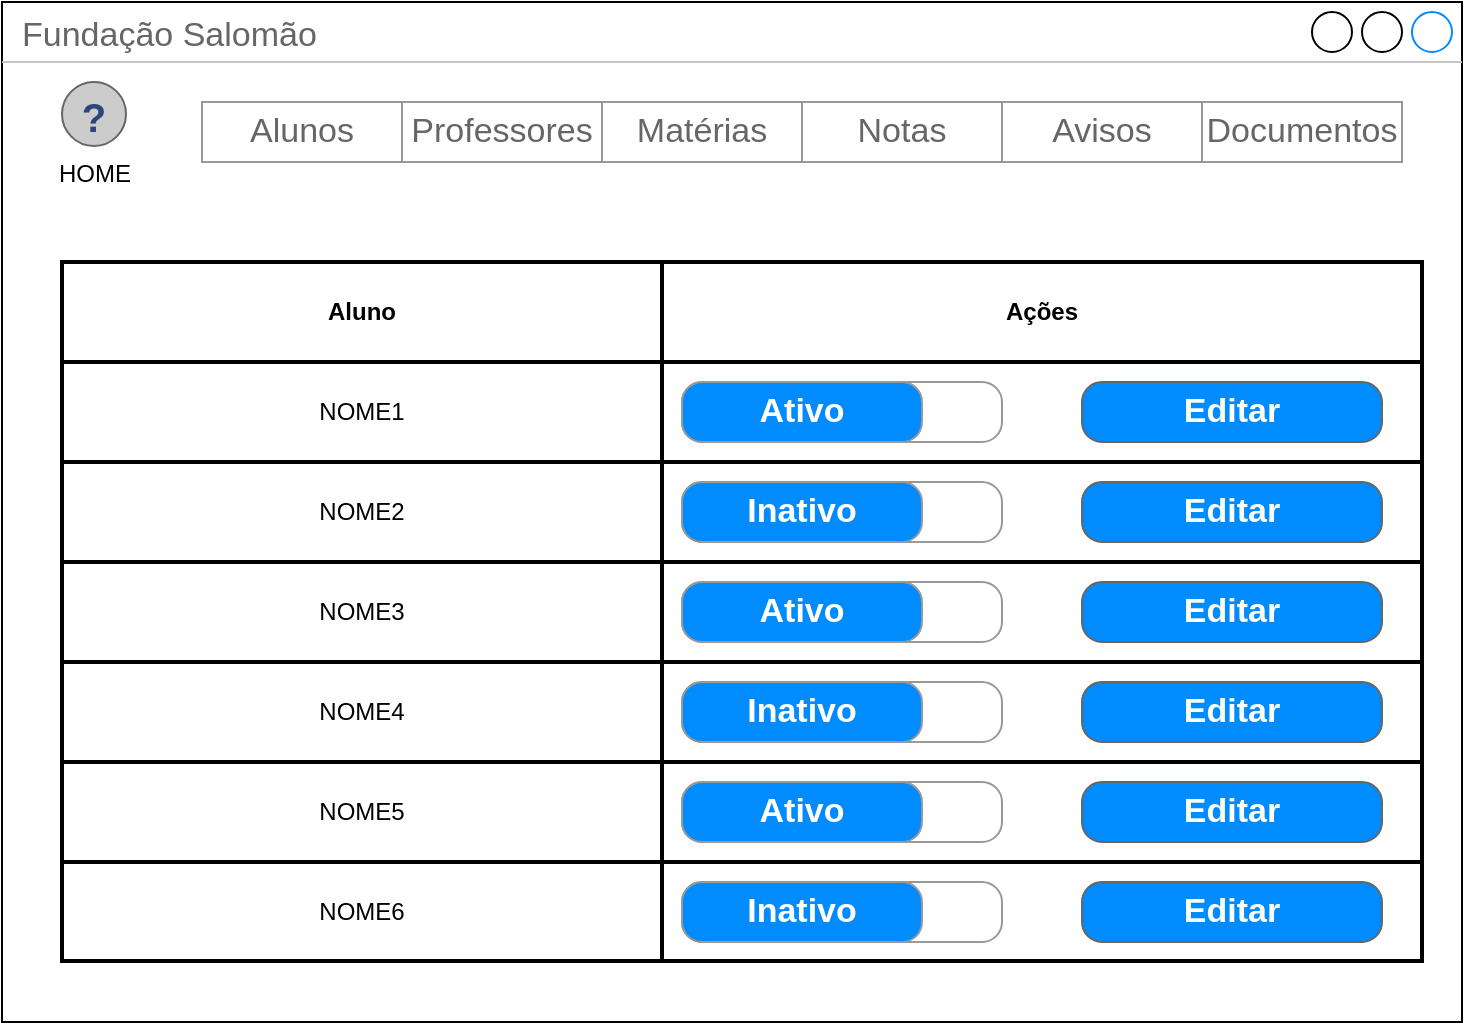 <mxfile version="21.3.7" type="device">
  <diagram name="Página-1" id="Jkc078h2hcOx-05Bufs_">
    <mxGraphModel dx="880" dy="570" grid="1" gridSize="10" guides="1" tooltips="1" connect="1" arrows="1" fold="1" page="1" pageScale="1" pageWidth="827" pageHeight="1169" math="0" shadow="0">
      <root>
        <mxCell id="0" />
        <mxCell id="1" parent="0" />
        <mxCell id="MRH6tuEuY3I-kxTHl0fX-1" value="Fundação Salomão" style="strokeWidth=1;shadow=0;dashed=0;align=center;html=1;shape=mxgraph.mockup.containers.window;align=left;verticalAlign=top;spacingLeft=8;strokeColor2=#008cff;strokeColor3=#c4c4c4;fontColor=#666666;mainText=;fontSize=17;labelBackgroundColor=none;whiteSpace=wrap;" parent="1" vertex="1">
          <mxGeometry x="70" y="40" width="730" height="510" as="geometry" />
        </mxCell>
        <mxCell id="MRH6tuEuY3I-kxTHl0fX-2" value="" style="strokeWidth=1;shadow=0;dashed=0;align=center;html=1;shape=mxgraph.mockup.forms.rrect;rSize=0;strokeColor=#999999;" parent="1" vertex="1">
          <mxGeometry x="170" y="90" width="600" height="30" as="geometry" />
        </mxCell>
        <mxCell id="MRH6tuEuY3I-kxTHl0fX-3" value="Alunos" style="strokeColor=inherit;fillColor=inherit;gradientColor=inherit;strokeWidth=1;shadow=0;dashed=0;align=center;html=1;shape=mxgraph.mockup.forms.rrect;rSize=0;fontSize=17;fontColor=#666666;whiteSpace=wrap;" parent="MRH6tuEuY3I-kxTHl0fX-2" vertex="1">
          <mxGeometry width="100" height="30" as="geometry" />
        </mxCell>
        <mxCell id="MRH6tuEuY3I-kxTHl0fX-4" value="Professores" style="strokeColor=inherit;fillColor=inherit;gradientColor=inherit;strokeWidth=1;shadow=0;dashed=0;align=center;html=1;shape=mxgraph.mockup.forms.rrect;rSize=0;fontSize=17;fontColor=#666666;whiteSpace=wrap;" parent="MRH6tuEuY3I-kxTHl0fX-2" vertex="1">
          <mxGeometry x="100" width="100" height="30" as="geometry" />
        </mxCell>
        <mxCell id="MRH6tuEuY3I-kxTHl0fX-5" value="Matérias" style="strokeColor=inherit;fillColor=inherit;gradientColor=inherit;strokeWidth=1;shadow=0;dashed=0;align=center;html=1;shape=mxgraph.mockup.forms.rrect;rSize=0;fontSize=17;fontColor=#666666;whiteSpace=wrap;" parent="MRH6tuEuY3I-kxTHl0fX-2" vertex="1">
          <mxGeometry x="200" width="100" height="30" as="geometry" />
        </mxCell>
        <mxCell id="MRH6tuEuY3I-kxTHl0fX-6" value="Notas" style="strokeColor=inherit;fillColor=inherit;gradientColor=inherit;strokeWidth=1;shadow=0;dashed=0;align=center;html=1;shape=mxgraph.mockup.forms.rrect;rSize=0;fontSize=17;fontColor=#666666;whiteSpace=wrap;" parent="MRH6tuEuY3I-kxTHl0fX-2" vertex="1">
          <mxGeometry x="300" width="100" height="30" as="geometry" />
        </mxCell>
        <mxCell id="MRH6tuEuY3I-kxTHl0fX-7" value="Avisos" style="strokeColor=inherit;fillColor=inherit;gradientColor=inherit;strokeWidth=1;shadow=0;dashed=0;align=center;html=1;shape=mxgraph.mockup.forms.rrect;rSize=0;fontSize=17;fontColor=#666666;whiteSpace=wrap;" parent="MRH6tuEuY3I-kxTHl0fX-2" vertex="1">
          <mxGeometry x="400" width="100" height="30" as="geometry" />
        </mxCell>
        <mxCell id="MRH6tuEuY3I-kxTHl0fX-8" value="Documentos" style="strokeColor=inherit;fillColor=inherit;gradientColor=inherit;strokeWidth=1;shadow=0;dashed=0;align=center;html=1;shape=mxgraph.mockup.forms.rrect;rSize=0;fontSize=17;fontColor=#666666;whiteSpace=wrap;" parent="MRH6tuEuY3I-kxTHl0fX-2" vertex="1">
          <mxGeometry x="500" width="100" height="30" as="geometry" />
        </mxCell>
        <mxCell id="MRH6tuEuY3I-kxTHl0fX-11" value="HOME" style="verticalLabelPosition=bottom;shadow=0;dashed=0;align=center;html=1;verticalAlign=top;strokeWidth=1;shape=mxgraph.mockup.misc.help_icon;" parent="1" vertex="1">
          <mxGeometry x="100" y="80" width="32" height="32" as="geometry" />
        </mxCell>
        <mxCell id="nSienLtsKH12aeZlyGIM-83" value="" style="group" parent="1" vertex="1" connectable="0">
          <mxGeometry x="100" y="170" width="680" height="340" as="geometry" />
        </mxCell>
        <mxCell id="nSienLtsKH12aeZlyGIM-58" value="" style="shape=table;html=1;whiteSpace=wrap;startSize=0;container=1;collapsible=0;childLayout=tableLayout;strokeWidth=2;" parent="nSienLtsKH12aeZlyGIM-83" vertex="1">
          <mxGeometry width="680" height="150" as="geometry" />
        </mxCell>
        <mxCell id="nSienLtsKH12aeZlyGIM-59" value="" style="shape=tableRow;horizontal=0;startSize=0;swimlaneHead=0;swimlaneBody=0;top=0;left=0;bottom=0;right=0;collapsible=0;dropTarget=0;fillColor=none;points=[[0,0.5],[1,0.5]];portConstraint=eastwest;" parent="nSienLtsKH12aeZlyGIM-58" vertex="1">
          <mxGeometry width="680" height="50" as="geometry" />
        </mxCell>
        <mxCell id="nSienLtsKH12aeZlyGIM-60" value="Aluno" style="shape=partialRectangle;html=1;whiteSpace=wrap;connectable=0;fillColor=none;top=0;left=0;bottom=0;right=0;overflow=hidden;fontStyle=1" parent="nSienLtsKH12aeZlyGIM-59" vertex="1">
          <mxGeometry width="300" height="50" as="geometry">
            <mxRectangle width="300" height="50" as="alternateBounds" />
          </mxGeometry>
        </mxCell>
        <mxCell id="nSienLtsKH12aeZlyGIM-61" value="Ações" style="shape=partialRectangle;html=1;whiteSpace=wrap;connectable=0;fillColor=none;top=0;left=0;bottom=0;right=0;overflow=hidden;fontStyle=1" parent="nSienLtsKH12aeZlyGIM-59" vertex="1">
          <mxGeometry x="300" width="380" height="50" as="geometry">
            <mxRectangle width="380" height="50" as="alternateBounds" />
          </mxGeometry>
        </mxCell>
        <mxCell id="nSienLtsKH12aeZlyGIM-62" value="" style="shape=tableRow;horizontal=0;startSize=0;swimlaneHead=0;swimlaneBody=0;top=0;left=0;bottom=0;right=0;collapsible=0;dropTarget=0;fillColor=none;points=[[0,0.5],[1,0.5]];portConstraint=eastwest;" parent="nSienLtsKH12aeZlyGIM-58" vertex="1">
          <mxGeometry y="50" width="680" height="50" as="geometry" />
        </mxCell>
        <mxCell id="nSienLtsKH12aeZlyGIM-63" value="NOME1" style="shape=partialRectangle;html=1;whiteSpace=wrap;connectable=0;fillColor=none;top=0;left=0;bottom=0;right=0;overflow=hidden;" parent="nSienLtsKH12aeZlyGIM-62" vertex="1">
          <mxGeometry width="300" height="50" as="geometry">
            <mxRectangle width="300" height="50" as="alternateBounds" />
          </mxGeometry>
        </mxCell>
        <mxCell id="nSienLtsKH12aeZlyGIM-64" value="" style="shape=partialRectangle;html=1;whiteSpace=wrap;connectable=0;fillColor=none;top=0;left=0;bottom=0;right=0;overflow=hidden;" parent="nSienLtsKH12aeZlyGIM-62" vertex="1">
          <mxGeometry x="300" width="380" height="50" as="geometry">
            <mxRectangle width="380" height="50" as="alternateBounds" />
          </mxGeometry>
        </mxCell>
        <mxCell id="nSienLtsKH12aeZlyGIM-65" value="" style="shape=tableRow;horizontal=0;startSize=0;swimlaneHead=0;swimlaneBody=0;top=0;left=0;bottom=0;right=0;collapsible=0;dropTarget=0;fillColor=none;points=[[0,0.5],[1,0.5]];portConstraint=eastwest;" parent="nSienLtsKH12aeZlyGIM-58" vertex="1">
          <mxGeometry y="100" width="680" height="50" as="geometry" />
        </mxCell>
        <mxCell id="nSienLtsKH12aeZlyGIM-66" value="NOME2" style="shape=partialRectangle;html=1;whiteSpace=wrap;connectable=0;fillColor=none;top=0;left=0;bottom=0;right=0;overflow=hidden;" parent="nSienLtsKH12aeZlyGIM-65" vertex="1">
          <mxGeometry width="300" height="50" as="geometry">
            <mxRectangle width="300" height="50" as="alternateBounds" />
          </mxGeometry>
        </mxCell>
        <mxCell id="nSienLtsKH12aeZlyGIM-67" value="" style="shape=partialRectangle;html=1;whiteSpace=wrap;connectable=0;fillColor=none;top=0;left=0;bottom=0;right=0;overflow=hidden;" parent="nSienLtsKH12aeZlyGIM-65" vertex="1">
          <mxGeometry x="300" width="380" height="50" as="geometry">
            <mxRectangle width="380" height="50" as="alternateBounds" />
          </mxGeometry>
        </mxCell>
        <mxCell id="nSienLtsKH12aeZlyGIM-69" value="" style="shape=table;html=1;whiteSpace=wrap;startSize=0;container=1;collapsible=0;childLayout=tableLayout;strokeWidth=2;" parent="nSienLtsKH12aeZlyGIM-83" vertex="1">
          <mxGeometry y="149.996" width="680" height="199.536" as="geometry" />
        </mxCell>
        <mxCell id="nSienLtsKH12aeZlyGIM-70" value="" style="shape=tableRow;horizontal=0;startSize=0;swimlaneHead=0;swimlaneBody=0;top=0;left=0;bottom=0;right=0;collapsible=0;dropTarget=0;fillColor=none;points=[[0,0.5],[1,0.5]];portConstraint=eastwest;" parent="nSienLtsKH12aeZlyGIM-69" vertex="1">
          <mxGeometry width="680" height="50" as="geometry" />
        </mxCell>
        <mxCell id="nSienLtsKH12aeZlyGIM-71" value="NOME3" style="shape=partialRectangle;html=1;whiteSpace=wrap;connectable=0;fillColor=none;top=0;left=0;bottom=0;right=0;overflow=hidden;fontStyle=0" parent="nSienLtsKH12aeZlyGIM-70" vertex="1">
          <mxGeometry width="300" height="50" as="geometry">
            <mxRectangle width="300" height="50" as="alternateBounds" />
          </mxGeometry>
        </mxCell>
        <mxCell id="nSienLtsKH12aeZlyGIM-72" value="" style="shape=partialRectangle;html=1;whiteSpace=wrap;connectable=0;fillColor=none;top=0;left=0;bottom=0;right=0;overflow=hidden;fontStyle=1" parent="nSienLtsKH12aeZlyGIM-70" vertex="1">
          <mxGeometry x="300" width="380" height="50" as="geometry">
            <mxRectangle width="380" height="50" as="alternateBounds" />
          </mxGeometry>
        </mxCell>
        <mxCell id="nSienLtsKH12aeZlyGIM-79" value="" style="shape=tableRow;horizontal=0;startSize=0;swimlaneHead=0;swimlaneBody=0;top=0;left=0;bottom=0;right=0;collapsible=0;dropTarget=0;fillColor=none;points=[[0,0.5],[1,0.5]];portConstraint=eastwest;" parent="nSienLtsKH12aeZlyGIM-69" vertex="1">
          <mxGeometry y="50" width="680" height="50" as="geometry" />
        </mxCell>
        <mxCell id="nSienLtsKH12aeZlyGIM-80" value="NOME4" style="shape=partialRectangle;html=1;whiteSpace=wrap;connectable=0;fillColor=none;top=0;left=0;bottom=0;right=0;overflow=hidden;" parent="nSienLtsKH12aeZlyGIM-79" vertex="1">
          <mxGeometry width="300" height="50" as="geometry">
            <mxRectangle width="300" height="50" as="alternateBounds" />
          </mxGeometry>
        </mxCell>
        <mxCell id="nSienLtsKH12aeZlyGIM-81" value="" style="shape=partialRectangle;html=1;whiteSpace=wrap;connectable=0;fillColor=none;top=0;left=0;bottom=0;right=0;overflow=hidden;" parent="nSienLtsKH12aeZlyGIM-79" vertex="1">
          <mxGeometry x="300" width="380" height="50" as="geometry">
            <mxRectangle width="380" height="50" as="alternateBounds" />
          </mxGeometry>
        </mxCell>
        <mxCell id="nSienLtsKH12aeZlyGIM-73" value="" style="shape=tableRow;horizontal=0;startSize=0;swimlaneHead=0;swimlaneBody=0;top=0;left=0;bottom=0;right=0;collapsible=0;dropTarget=0;fillColor=none;points=[[0,0.5],[1,0.5]];portConstraint=eastwest;" parent="nSienLtsKH12aeZlyGIM-69" vertex="1">
          <mxGeometry y="100" width="680" height="50" as="geometry" />
        </mxCell>
        <mxCell id="nSienLtsKH12aeZlyGIM-74" value="NOME5" style="shape=partialRectangle;html=1;whiteSpace=wrap;connectable=0;fillColor=none;top=0;left=0;bottom=0;right=0;overflow=hidden;" parent="nSienLtsKH12aeZlyGIM-73" vertex="1">
          <mxGeometry width="300" height="50" as="geometry">
            <mxRectangle width="300" height="50" as="alternateBounds" />
          </mxGeometry>
        </mxCell>
        <mxCell id="nSienLtsKH12aeZlyGIM-75" value="" style="shape=partialRectangle;html=1;whiteSpace=wrap;connectable=0;fillColor=none;top=0;left=0;bottom=0;right=0;overflow=hidden;" parent="nSienLtsKH12aeZlyGIM-73" vertex="1">
          <mxGeometry x="300" width="380" height="50" as="geometry">
            <mxRectangle width="380" height="50" as="alternateBounds" />
          </mxGeometry>
        </mxCell>
        <mxCell id="nSienLtsKH12aeZlyGIM-76" value="" style="shape=tableRow;horizontal=0;startSize=0;swimlaneHead=0;swimlaneBody=0;top=0;left=0;bottom=0;right=0;collapsible=0;dropTarget=0;fillColor=none;points=[[0,0.5],[1,0.5]];portConstraint=eastwest;" parent="nSienLtsKH12aeZlyGIM-69" vertex="1">
          <mxGeometry y="150" width="680" height="50" as="geometry" />
        </mxCell>
        <mxCell id="nSienLtsKH12aeZlyGIM-77" value="NOME6" style="shape=partialRectangle;html=1;whiteSpace=wrap;connectable=0;fillColor=none;top=0;left=0;bottom=0;right=0;overflow=hidden;" parent="nSienLtsKH12aeZlyGIM-76" vertex="1">
          <mxGeometry width="300" height="50" as="geometry">
            <mxRectangle width="300" height="50" as="alternateBounds" />
          </mxGeometry>
        </mxCell>
        <mxCell id="nSienLtsKH12aeZlyGIM-78" value="" style="shape=partialRectangle;html=1;whiteSpace=wrap;connectable=0;fillColor=none;top=0;left=0;bottom=0;right=0;overflow=hidden;" parent="nSienLtsKH12aeZlyGIM-76" vertex="1">
          <mxGeometry x="300" width="380" height="50" as="geometry">
            <mxRectangle width="380" height="50" as="alternateBounds" />
          </mxGeometry>
        </mxCell>
        <mxCell id="nSienLtsKH12aeZlyGIM-84" value="Ativo" style="strokeWidth=1;shadow=0;dashed=0;align=center;html=1;shape=mxgraph.mockup.buttons.onOffButton;gradientColor=none;strokeColor=#999999;buttonState=on;fillColor2=#008cff;fontColor=#ffffff;fontSize=17;mainText=;spacingRight=40;fontStyle=1;whiteSpace=wrap;" parent="nSienLtsKH12aeZlyGIM-83" vertex="1">
          <mxGeometry x="310" y="60" width="160" height="30" as="geometry" />
        </mxCell>
        <mxCell id="nSienLtsKH12aeZlyGIM-85" value="Inativo" style="strokeWidth=1;shadow=0;dashed=0;align=center;html=1;shape=mxgraph.mockup.buttons.onOffButton;gradientColor=none;strokeColor=#999999;buttonState=on;fillColor2=#008cff;fontColor=#ffffff;fontSize=17;mainText=;spacingRight=40;fontStyle=1;whiteSpace=wrap;" parent="nSienLtsKH12aeZlyGIM-83" vertex="1">
          <mxGeometry x="310" y="110" width="160" height="30" as="geometry" />
        </mxCell>
        <mxCell id="nSienLtsKH12aeZlyGIM-86" value="Ativo" style="strokeWidth=1;shadow=0;dashed=0;align=center;html=1;shape=mxgraph.mockup.buttons.onOffButton;gradientColor=none;strokeColor=#999999;buttonState=on;fillColor2=#008cff;fontColor=#ffffff;fontSize=17;mainText=;spacingRight=40;fontStyle=1;whiteSpace=wrap;" parent="nSienLtsKH12aeZlyGIM-83" vertex="1">
          <mxGeometry x="310" y="160" width="160" height="30" as="geometry" />
        </mxCell>
        <mxCell id="nSienLtsKH12aeZlyGIM-87" value="Inativo" style="strokeWidth=1;shadow=0;dashed=0;align=center;html=1;shape=mxgraph.mockup.buttons.onOffButton;gradientColor=none;strokeColor=#999999;buttonState=on;fillColor2=#008cff;fontColor=#ffffff;fontSize=17;mainText=;spacingRight=40;fontStyle=1;whiteSpace=wrap;" parent="nSienLtsKH12aeZlyGIM-83" vertex="1">
          <mxGeometry x="310" y="210" width="160" height="30" as="geometry" />
        </mxCell>
        <mxCell id="nSienLtsKH12aeZlyGIM-88" value="Ativo" style="strokeWidth=1;shadow=0;dashed=0;align=center;html=1;shape=mxgraph.mockup.buttons.onOffButton;gradientColor=none;strokeColor=#999999;buttonState=on;fillColor2=#008cff;fontColor=#ffffff;fontSize=17;mainText=;spacingRight=40;fontStyle=1;whiteSpace=wrap;" parent="nSienLtsKH12aeZlyGIM-83" vertex="1">
          <mxGeometry x="310" y="260" width="160" height="30" as="geometry" />
        </mxCell>
        <mxCell id="nSienLtsKH12aeZlyGIM-90" value="Editar" style="strokeWidth=1;shadow=0;dashed=0;align=center;html=1;shape=mxgraph.mockup.buttons.button;strokeColor=#666666;fontColor=#ffffff;mainText=;buttonStyle=round;fontSize=17;fontStyle=1;fillColor=#008cff;whiteSpace=wrap;" parent="nSienLtsKH12aeZlyGIM-83" vertex="1">
          <mxGeometry x="510" y="60" width="150" height="30" as="geometry" />
        </mxCell>
        <mxCell id="nSienLtsKH12aeZlyGIM-91" value="Editar" style="strokeWidth=1;shadow=0;dashed=0;align=center;html=1;shape=mxgraph.mockup.buttons.button;strokeColor=#666666;fontColor=#ffffff;mainText=;buttonStyle=round;fontSize=17;fontStyle=1;fillColor=#008cff;whiteSpace=wrap;" parent="nSienLtsKH12aeZlyGIM-83" vertex="1">
          <mxGeometry x="510" y="110" width="150" height="30" as="geometry" />
        </mxCell>
        <mxCell id="nSienLtsKH12aeZlyGIM-92" value="Editar" style="strokeWidth=1;shadow=0;dashed=0;align=center;html=1;shape=mxgraph.mockup.buttons.button;strokeColor=#666666;fontColor=#ffffff;mainText=;buttonStyle=round;fontSize=17;fontStyle=1;fillColor=#008cff;whiteSpace=wrap;" parent="nSienLtsKH12aeZlyGIM-83" vertex="1">
          <mxGeometry x="510" y="160" width="150" height="30" as="geometry" />
        </mxCell>
        <mxCell id="nSienLtsKH12aeZlyGIM-93" value="Editar" style="strokeWidth=1;shadow=0;dashed=0;align=center;html=1;shape=mxgraph.mockup.buttons.button;strokeColor=#666666;fontColor=#ffffff;mainText=;buttonStyle=round;fontSize=17;fontStyle=1;fillColor=#008cff;whiteSpace=wrap;" parent="nSienLtsKH12aeZlyGIM-83" vertex="1">
          <mxGeometry x="510" y="210" width="150" height="30" as="geometry" />
        </mxCell>
        <mxCell id="nSienLtsKH12aeZlyGIM-96" value="Editar" style="strokeWidth=1;shadow=0;dashed=0;align=center;html=1;shape=mxgraph.mockup.buttons.button;strokeColor=#666666;fontColor=#ffffff;mainText=;buttonStyle=round;fontSize=17;fontStyle=1;fillColor=#008cff;whiteSpace=wrap;" parent="nSienLtsKH12aeZlyGIM-83" vertex="1">
          <mxGeometry x="510" y="260" width="150" height="30" as="geometry" />
        </mxCell>
        <mxCell id="nSienLtsKH12aeZlyGIM-98" value="Editar" style="strokeWidth=1;shadow=0;dashed=0;align=center;html=1;shape=mxgraph.mockup.buttons.button;strokeColor=#666666;fontColor=#ffffff;mainText=;buttonStyle=round;fontSize=17;fontStyle=1;fillColor=#008cff;whiteSpace=wrap;" parent="nSienLtsKH12aeZlyGIM-83" vertex="1">
          <mxGeometry x="510" y="310" width="150" height="30" as="geometry" />
        </mxCell>
        <mxCell id="nSienLtsKH12aeZlyGIM-89" value="Inativo" style="strokeWidth=1;shadow=0;dashed=0;align=center;html=1;shape=mxgraph.mockup.buttons.onOffButton;gradientColor=none;strokeColor=#999999;buttonState=on;fillColor2=#008cff;fontColor=#ffffff;fontSize=17;mainText=;spacingRight=40;fontStyle=1;whiteSpace=wrap;" parent="1" vertex="1">
          <mxGeometry x="410" y="480" width="160" height="30" as="geometry" />
        </mxCell>
      </root>
    </mxGraphModel>
  </diagram>
</mxfile>
